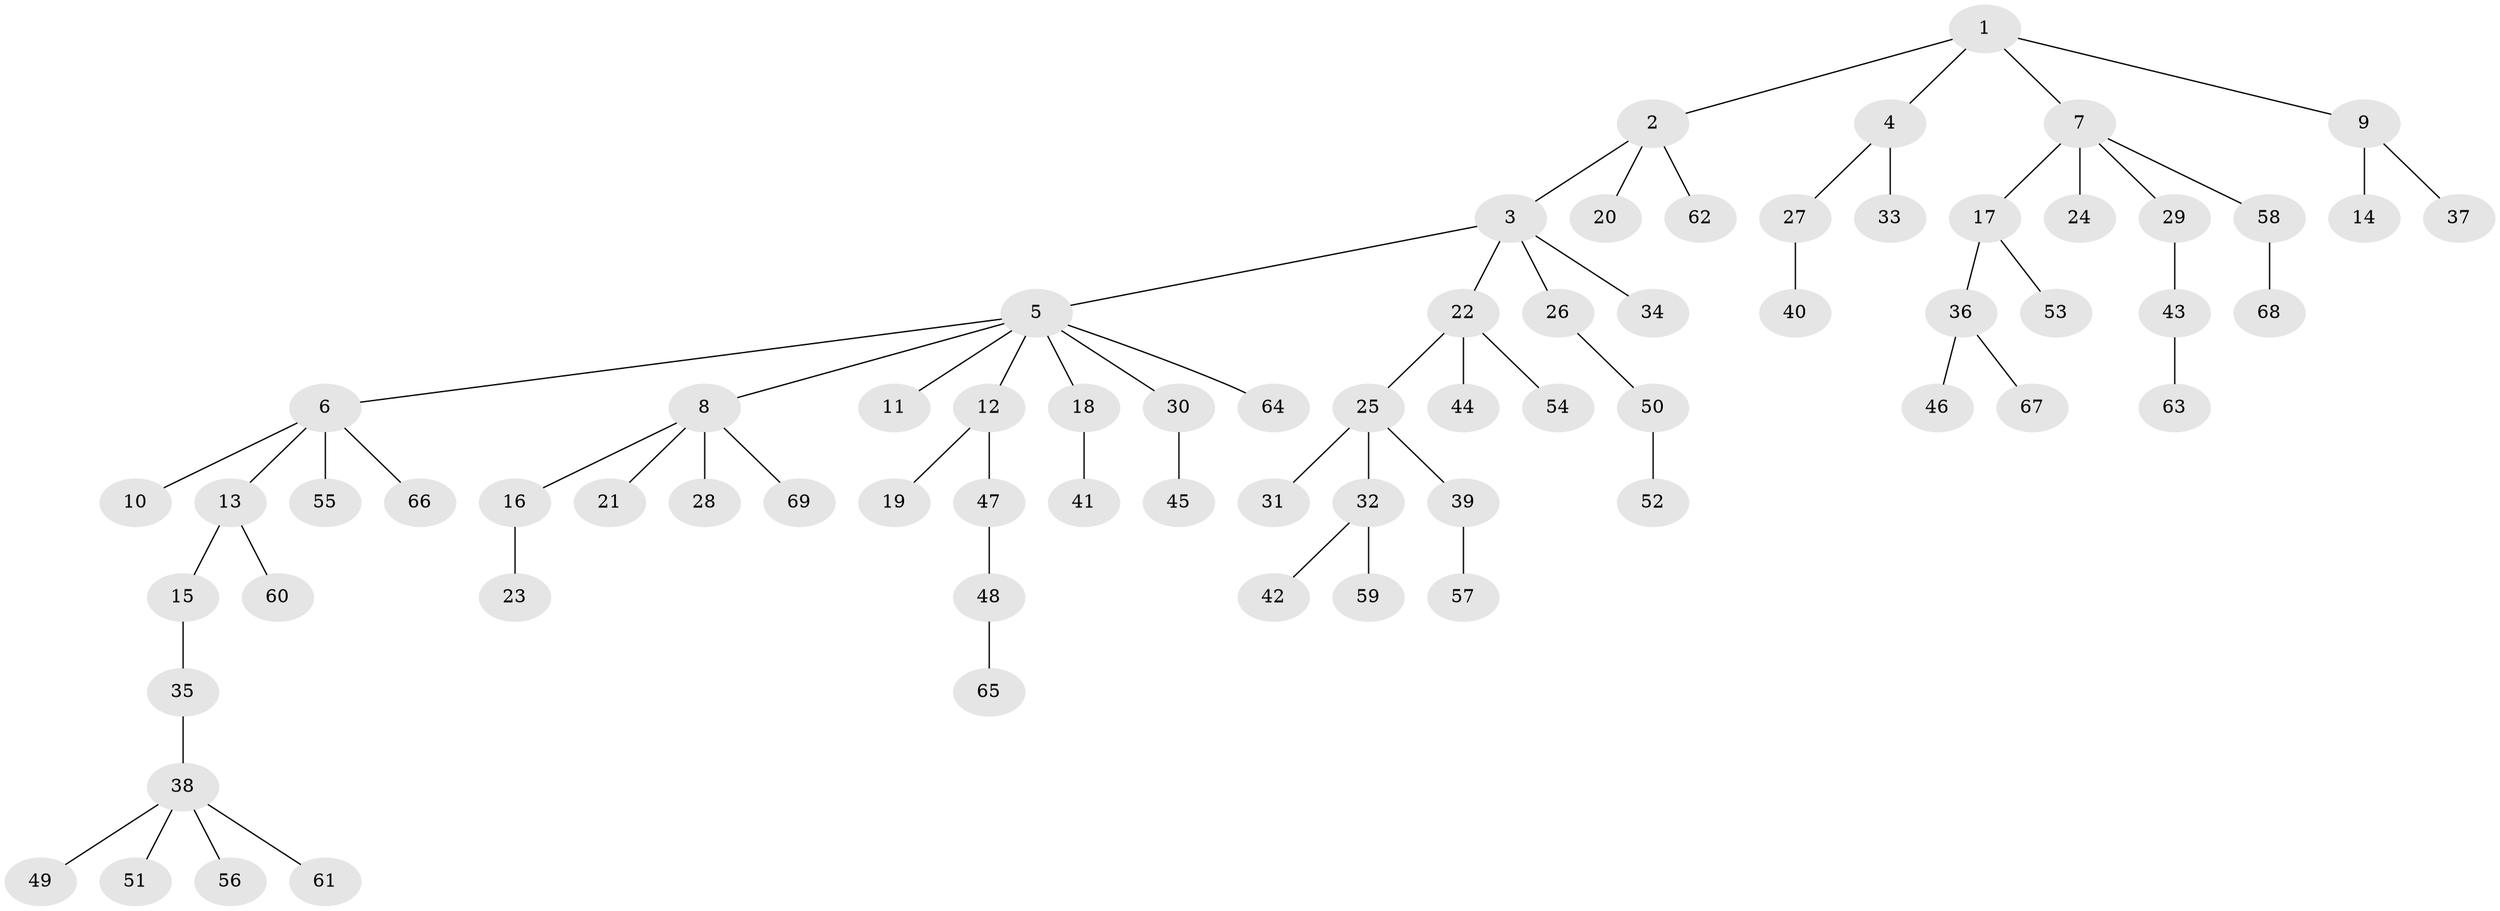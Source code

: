 // Generated by graph-tools (version 1.1) at 2025/53/03/09/25 04:53:50]
// undirected, 69 vertices, 68 edges
graph export_dot {
graph [start="1"]
  node [color=gray90,style=filled];
  1;
  2;
  3;
  4;
  5;
  6;
  7;
  8;
  9;
  10;
  11;
  12;
  13;
  14;
  15;
  16;
  17;
  18;
  19;
  20;
  21;
  22;
  23;
  24;
  25;
  26;
  27;
  28;
  29;
  30;
  31;
  32;
  33;
  34;
  35;
  36;
  37;
  38;
  39;
  40;
  41;
  42;
  43;
  44;
  45;
  46;
  47;
  48;
  49;
  50;
  51;
  52;
  53;
  54;
  55;
  56;
  57;
  58;
  59;
  60;
  61;
  62;
  63;
  64;
  65;
  66;
  67;
  68;
  69;
  1 -- 2;
  1 -- 4;
  1 -- 7;
  1 -- 9;
  2 -- 3;
  2 -- 20;
  2 -- 62;
  3 -- 5;
  3 -- 22;
  3 -- 26;
  3 -- 34;
  4 -- 27;
  4 -- 33;
  5 -- 6;
  5 -- 8;
  5 -- 11;
  5 -- 12;
  5 -- 18;
  5 -- 30;
  5 -- 64;
  6 -- 10;
  6 -- 13;
  6 -- 55;
  6 -- 66;
  7 -- 17;
  7 -- 24;
  7 -- 29;
  7 -- 58;
  8 -- 16;
  8 -- 21;
  8 -- 28;
  8 -- 69;
  9 -- 14;
  9 -- 37;
  12 -- 19;
  12 -- 47;
  13 -- 15;
  13 -- 60;
  15 -- 35;
  16 -- 23;
  17 -- 36;
  17 -- 53;
  18 -- 41;
  22 -- 25;
  22 -- 44;
  22 -- 54;
  25 -- 31;
  25 -- 32;
  25 -- 39;
  26 -- 50;
  27 -- 40;
  29 -- 43;
  30 -- 45;
  32 -- 42;
  32 -- 59;
  35 -- 38;
  36 -- 46;
  36 -- 67;
  38 -- 49;
  38 -- 51;
  38 -- 56;
  38 -- 61;
  39 -- 57;
  43 -- 63;
  47 -- 48;
  48 -- 65;
  50 -- 52;
  58 -- 68;
}
